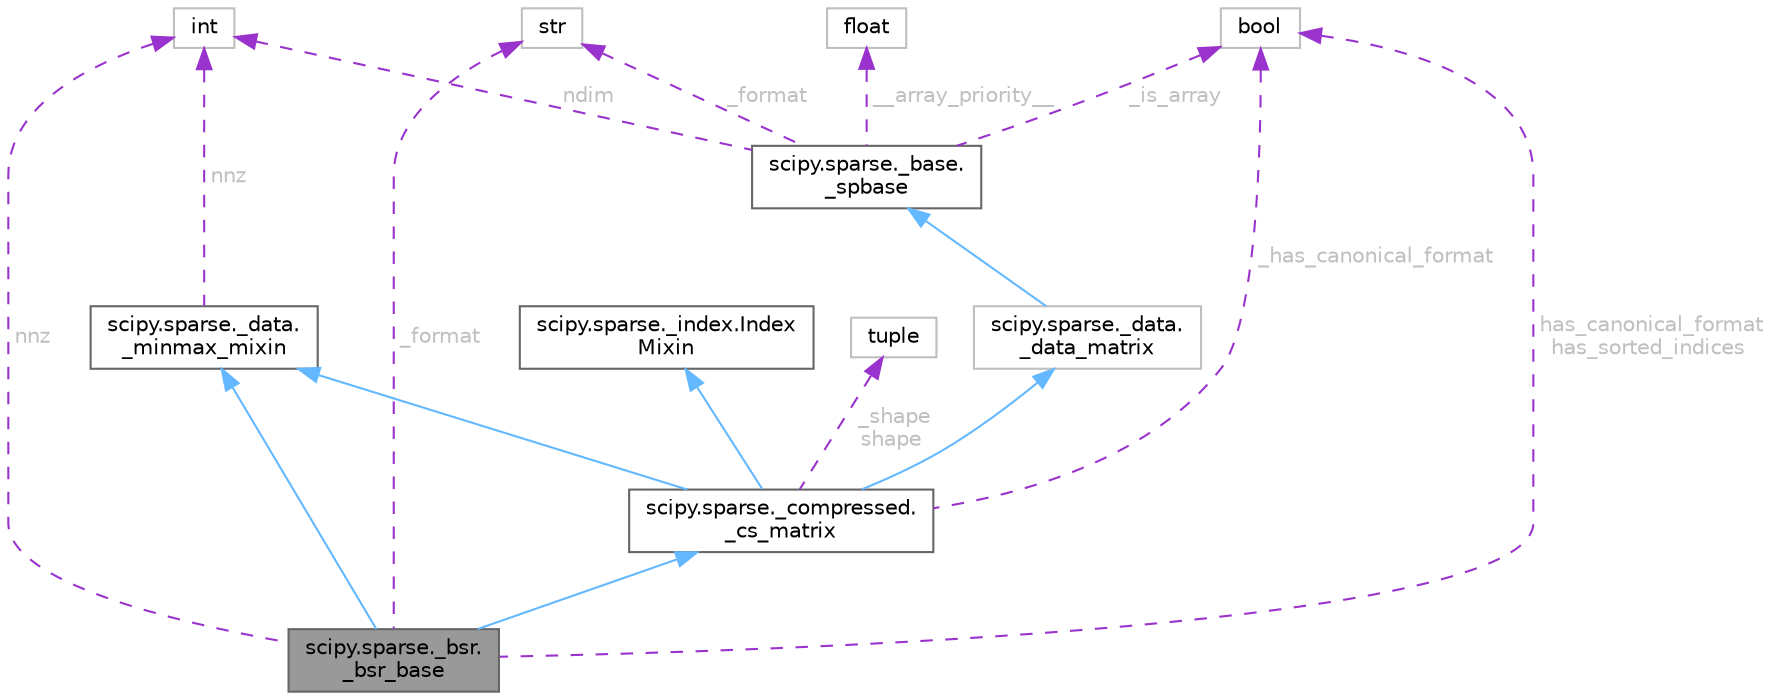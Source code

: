 digraph "scipy.sparse._bsr._bsr_base"
{
 // LATEX_PDF_SIZE
  bgcolor="transparent";
  edge [fontname=Helvetica,fontsize=10,labelfontname=Helvetica,labelfontsize=10];
  node [fontname=Helvetica,fontsize=10,shape=box,height=0.2,width=0.4];
  Node1 [id="Node000001",label="scipy.sparse._bsr.\l_bsr_base",height=0.2,width=0.4,color="gray40", fillcolor="grey60", style="filled", fontcolor="black",tooltip=" "];
  Node2 -> Node1 [id="edge17_Node000001_Node000002",dir="back",color="steelblue1",style="solid",tooltip=" "];
  Node2 [id="Node000002",label="scipy.sparse._compressed.\l_cs_matrix",height=0.2,width=0.4,color="gray40", fillcolor="white", style="filled",URL="$dd/dd4/classscipy_1_1sparse_1_1__compressed_1_1__cs__matrix.html",tooltip=" "];
  Node3 -> Node2 [id="edge18_Node000002_Node000003",dir="back",color="steelblue1",style="solid",tooltip=" "];
  Node3 [id="Node000003",label="scipy.sparse._data.\l_data_matrix",height=0.2,width=0.4,color="grey75", fillcolor="white", style="filled",URL="$d4/da4/classscipy_1_1sparse_1_1__data_1_1__data__matrix.html",tooltip=" "];
  Node4 -> Node3 [id="edge19_Node000003_Node000004",dir="back",color="steelblue1",style="solid",tooltip=" "];
  Node4 [id="Node000004",label="scipy.sparse._base.\l_spbase",height=0.2,width=0.4,color="gray40", fillcolor="white", style="filled",URL="$d7/daf/classscipy_1_1sparse_1_1__base_1_1__spbase.html",tooltip=" "];
  Node5 -> Node4 [id="edge20_Node000004_Node000005",dir="back",color="darkorchid3",style="dashed",tooltip=" ",label=" __array_priority__",fontcolor="grey" ];
  Node5 [id="Node000005",label="float",height=0.2,width=0.4,color="grey75", fillcolor="white", style="filled",tooltip=" "];
  Node6 -> Node4 [id="edge21_Node000004_Node000006",dir="back",color="darkorchid3",style="dashed",tooltip=" ",label=" _format",fontcolor="grey" ];
  Node6 [id="Node000006",label="str",height=0.2,width=0.4,color="grey75", fillcolor="white", style="filled",tooltip=" "];
  Node7 -> Node4 [id="edge22_Node000004_Node000007",dir="back",color="darkorchid3",style="dashed",tooltip=" ",label=" ndim",fontcolor="grey" ];
  Node7 [id="Node000007",label="int",height=0.2,width=0.4,color="grey75", fillcolor="white", style="filled",tooltip=" "];
  Node8 -> Node4 [id="edge23_Node000004_Node000008",dir="back",color="darkorchid3",style="dashed",tooltip=" ",label=" _is_array",fontcolor="grey" ];
  Node8 [id="Node000008",label="bool",height=0.2,width=0.4,color="grey75", fillcolor="white", style="filled",tooltip=" "];
  Node9 -> Node2 [id="edge24_Node000002_Node000009",dir="back",color="steelblue1",style="solid",tooltip=" "];
  Node9 [id="Node000009",label="scipy.sparse._data.\l_minmax_mixin",height=0.2,width=0.4,color="gray40", fillcolor="white", style="filled",URL="$d5/d0a/classscipy_1_1sparse_1_1__data_1_1__minmax__mixin.html",tooltip=" "];
  Node7 -> Node9 [id="edge25_Node000009_Node000007",dir="back",color="darkorchid3",style="dashed",tooltip=" ",label=" nnz",fontcolor="grey" ];
  Node10 -> Node2 [id="edge26_Node000002_Node000010",dir="back",color="steelblue1",style="solid",tooltip=" "];
  Node10 [id="Node000010",label="scipy.sparse._index.Index\lMixin",height=0.2,width=0.4,color="gray40", fillcolor="white", style="filled",URL="$d2/da5/classscipy_1_1sparse_1_1__index_1_1IndexMixin.html",tooltip=" "];
  Node11 -> Node2 [id="edge27_Node000002_Node000011",dir="back",color="darkorchid3",style="dashed",tooltip=" ",label=" _shape\nshape",fontcolor="grey" ];
  Node11 [id="Node000011",label="tuple",height=0.2,width=0.4,color="grey75", fillcolor="white", style="filled",tooltip=" "];
  Node8 -> Node2 [id="edge28_Node000002_Node000008",dir="back",color="darkorchid3",style="dashed",tooltip=" ",label=" _has_canonical_format",fontcolor="grey" ];
  Node9 -> Node1 [id="edge29_Node000001_Node000009",dir="back",color="steelblue1",style="solid",tooltip=" "];
  Node6 -> Node1 [id="edge30_Node000001_Node000006",dir="back",color="darkorchid3",style="dashed",tooltip=" ",label=" _format",fontcolor="grey" ];
  Node7 -> Node1 [id="edge31_Node000001_Node000007",dir="back",color="darkorchid3",style="dashed",tooltip=" ",label=" nnz",fontcolor="grey" ];
  Node8 -> Node1 [id="edge32_Node000001_Node000008",dir="back",color="darkorchid3",style="dashed",tooltip=" ",label=" has_canonical_format\nhas_sorted_indices",fontcolor="grey" ];
}
